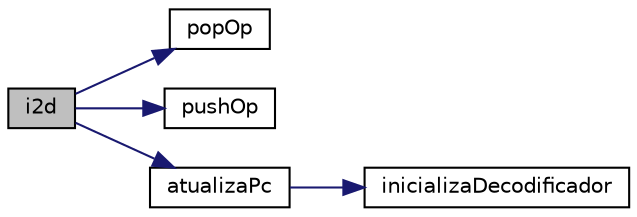 digraph "i2d"
{
 // INTERACTIVE_SVG=YES
  edge [fontname="Helvetica",fontsize="10",labelfontname="Helvetica",labelfontsize="10"];
  node [fontname="Helvetica",fontsize="10",shape=record];
  rankdir="LR";
  Node1229 [label="i2d",height=0.2,width=0.4,color="black", fillcolor="grey75", style="filled", fontcolor="black"];
  Node1229 -> Node1230 [color="midnightblue",fontsize="10",style="solid",fontname="Helvetica"];
  Node1230 [label="popOp",height=0.2,width=0.4,color="black", fillcolor="white", style="filled",URL="$frame_8c.html#a3670f378856724ca85ced056e6bfc5c4"];
  Node1229 -> Node1231 [color="midnightblue",fontsize="10",style="solid",fontname="Helvetica"];
  Node1231 [label="pushOp",height=0.2,width=0.4,color="black", fillcolor="white", style="filled",URL="$frame_8c.html#a50993c39467516396b64a90eb81af0ba"];
  Node1229 -> Node1232 [color="midnightblue",fontsize="10",style="solid",fontname="Helvetica"];
  Node1232 [label="atualizaPc",height=0.2,width=0.4,color="black", fillcolor="white", style="filled",URL="$instrucao_8c.html#abcf4bbde1212f9bb0f2ee7a6ba5aec08"];
  Node1232 -> Node1233 [color="midnightblue",fontsize="10",style="solid",fontname="Helvetica"];
  Node1233 [label="inicializaDecodificador",height=0.2,width=0.4,color="black", fillcolor="white", style="filled",URL="$decodificador_8c.html#ac4ac4bcce3fed96b1a2657ceafda40bc"];
}
